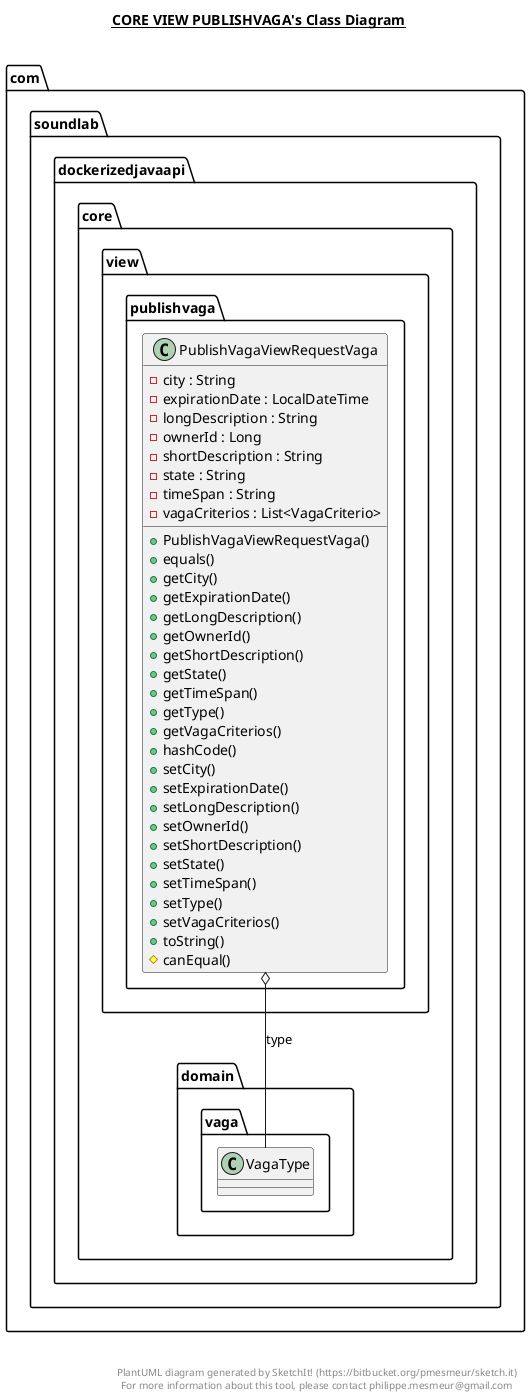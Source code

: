 @startuml

title __CORE VIEW PUBLISHVAGA's Class Diagram__\n

  namespace com.soundlab.dockerizedjavaapi {
    namespace core {
      namespace view {
        namespace publishvaga {
          class com.soundlab.dockerizedjavaapi.core.view.publishvaga.PublishVagaViewRequestVaga {
              - city : String
              - expirationDate : LocalDateTime
              - longDescription : String
              - ownerId : Long
              - shortDescription : String
              - state : String
              - timeSpan : String
              - vagaCriterios : List<VagaCriterio>
              + PublishVagaViewRequestVaga()
              + equals()
              + getCity()
              + getExpirationDate()
              + getLongDescription()
              + getOwnerId()
              + getShortDescription()
              + getState()
              + getTimeSpan()
              + getType()
              + getVagaCriterios()
              + hashCode()
              + setCity()
              + setExpirationDate()
              + setLongDescription()
              + setOwnerId()
              + setShortDescription()
              + setState()
              + setTimeSpan()
              + setType()
              + setVagaCriterios()
              + toString()
              # canEqual()
          }
        }
      }
    }
  }
  

  com.soundlab.dockerizedjavaapi.core.view.publishvaga.PublishVagaViewRequestVaga o-- com.soundlab.dockerizedjavaapi.core.domain.vaga.VagaType : type


right footer


PlantUML diagram generated by SketchIt! (https://bitbucket.org/pmesmeur/sketch.it)
For more information about this tool, please contact philippe.mesmeur@gmail.com
endfooter

@enduml
